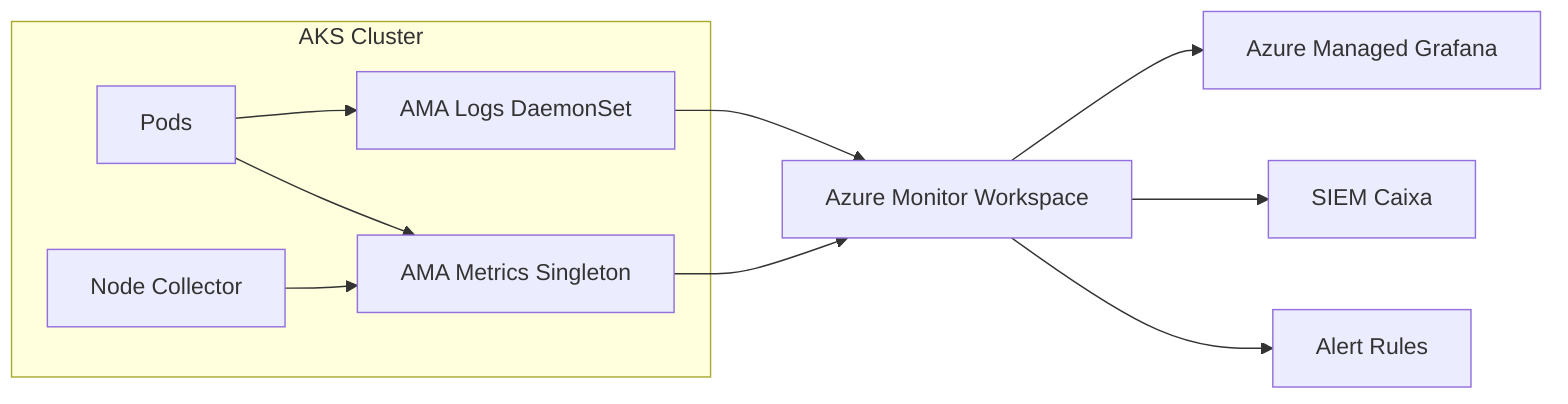 graph LR
  subgraph Cluster[AKS Cluster]
    Pods
    DaemonsetLogs[AMA Logs DaemonSet]
    SingletonMetrics[AMA Metrics Singleton]
    NodeCollector[Node Collector]
  end

  Pods --> DaemonsetLogs
  Pods --> SingletonMetrics
  NodeCollector --> SingletonMetrics
  SingletonMetrics --> AMWorkspace[Azure Monitor Workspace]
  DaemonsetLogs --> AMWorkspace
  AMWorkspace --> Grafana[Azure Managed Grafana]
  AMWorkspace --> SIEM[SIEM Caixa]
  AMWorkspace --> Alerts[Alert Rules]